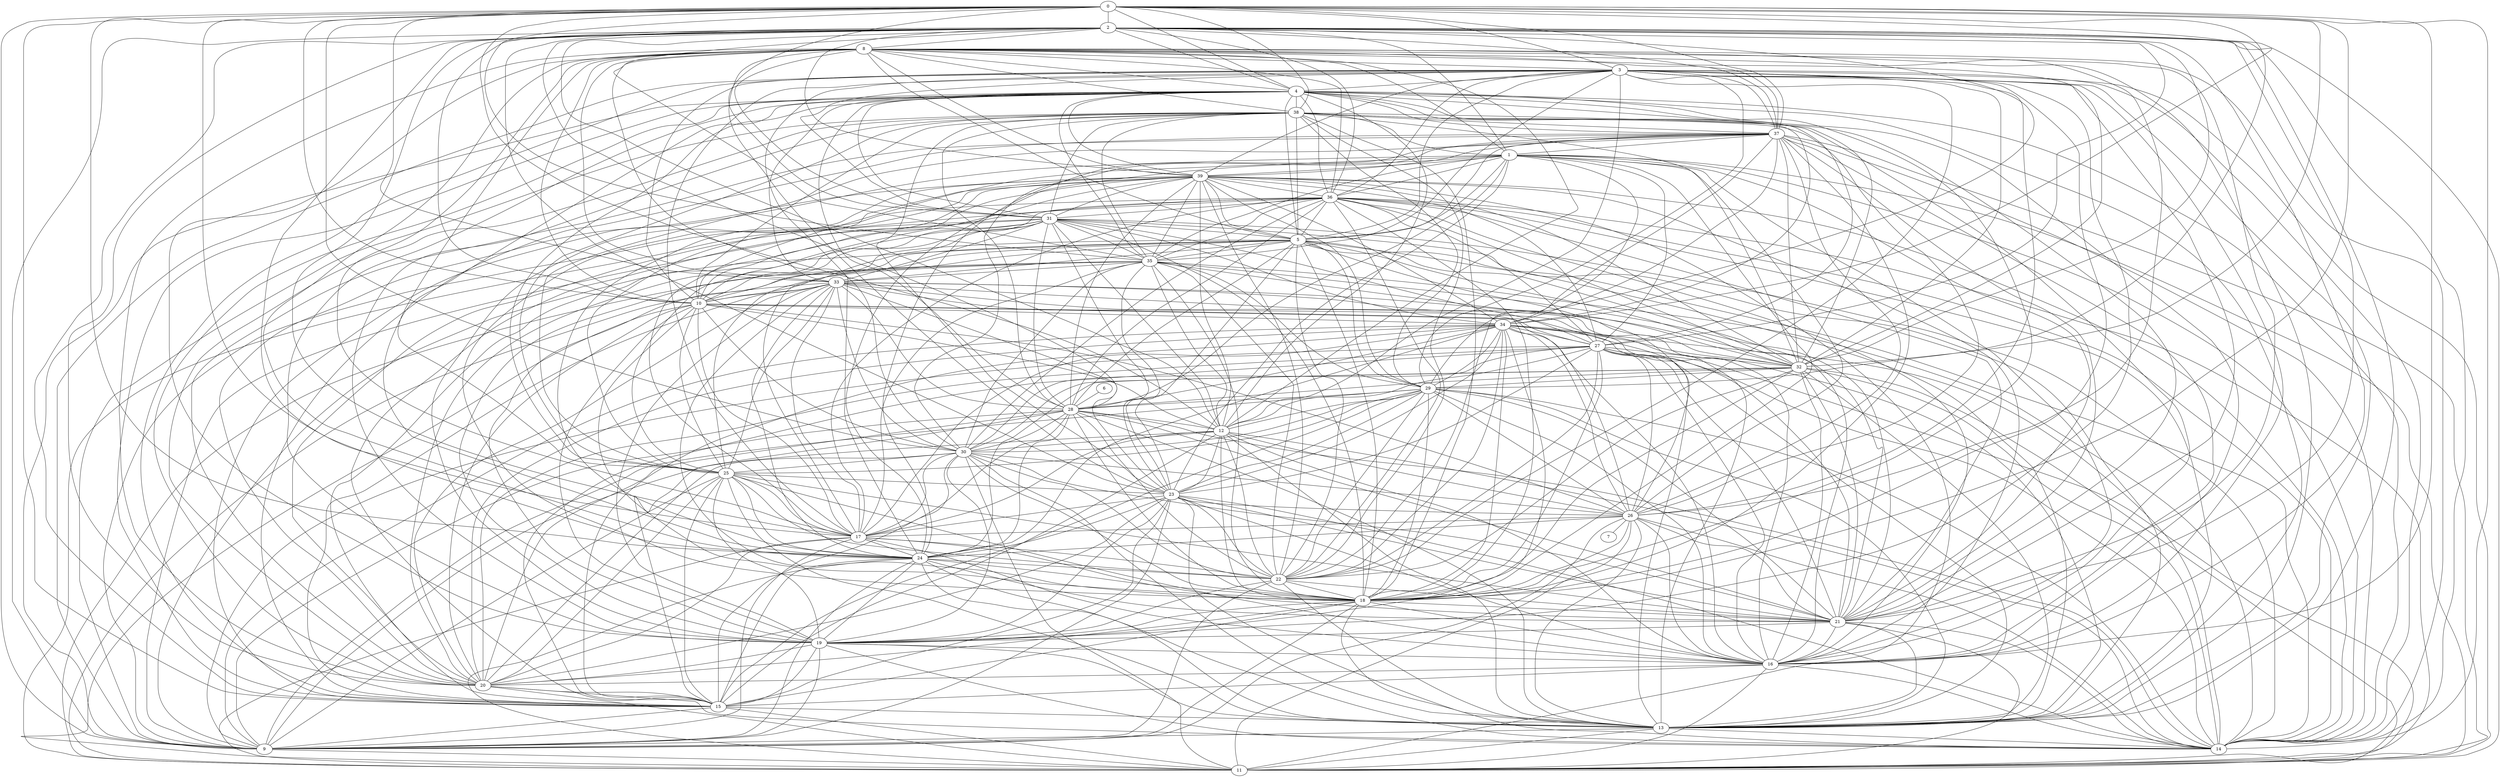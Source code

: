 graph G {
0;
1;
2;
3;
4;
5;
6;
7;
8;
9;
10;
11;
12;
13;
14;
15;
16;
17;
18;
19;
20;
21;
22;
23;
24;
25;
26;
27;
28;
29;
30;
31;
32;
33;
34;
35;
36;
37;
38;
39;
16--1 ;
21--35 ;
0--3 ;
6--28 ;
29--3 ;
4--31 ;
39--35 ;
16--36 ;
19--3 ;
29--39 ;
9--11 ;
25--15 ;
39--28 ;
29--26 ;
0--10 ;
11--39 ;
29--2 ;
25--22 ;
8--38 ;
2--16 ;
5--26 ;
30--11 ;
20--38 ;
26--17 ;
26--7 ;
0--37 ;
21--22 ;
30--8 ;
18--10 ;
25--37 ;
28--38 ;
35--30 ;
25--29 ;
1--35 ;
3--32 ;
31--27 ;
27--1 ;
12--30 ;
29--21 ;
4--24 ;
20--4 ;
20--30 ;
31--8 ;
26--34 ;
3--10 ;
3--36 ;
16--20 ;
23--26 ;
36--22 ;
10--39 ;
16--5 ;
35--31 ;
37--20 ;
0--2 ;
11--32 ;
28--17 ;
4--37 ;
21--23 ;
18--30 ;
29--22 ;
13--2 ;
1--28 ;
5--38 ;
29--34 ;
26--13 ;
28--36 ;
31--11 ;
3--24 ;
2--35 ;
0--17 ;
30--36 ;
3--5 ;
13--21 ;
19--24 ;
21--25 ;
5--39 ;
39--18 ;
17--11 ;
39--32 ;
11--3 ;
17--30 ;
27--16 ;
35--14 ;
16--17 ;
35--18 ;
20--34 ;
38--21 ;
4--2 ;
20--17 ;
35--4 ;
10--34 ;
15--16 ;
3--9 ;
36--9 ;
39--14 ;
20--39 ;
2--12 ;
3--14 ;
21--36 ;
21--8 ;
3--21 ;
26--37 ;
34--21 ;
13--11 ;
19--34 ;
19--16 ;
8--5 ;
23--9 ;
17--31 ;
0--12 ;
8--39 ;
26--27 ;
0--33 ;
15--31 ;
16--12 ;
13--30 ;
28--33 ;
26--3 ;
9--17 ;
13--14 ;
4--27 ;
23--38 ;
19--33 ;
34--23 ;
9--34 ;
16--4 ;
38--9 ;
19--5 ;
38--1 ;
36--20 ;
30--19 ;
3--16 ;
0--31 ;
38--0 ;
14--29 ;
24--21 ;
25--39 ;
8--14 ;
22--23 ;
39--22 ;
19--10 ;
13--25 ;
36--5 ;
28--12 ;
4--13 ;
12--35 ;
33--25 ;
13--22 ;
38--35 ;
4--15 ;
20--10 ;
5--25 ;
14--12 ;
21--17 ;
21--32 ;
3--31 ;
28--15 ;
3--39 ;
20--15 ;
33--32 ;
14--28 ;
20--18 ;
23--17 ;
24--15 ;
22--28 ;
18--31 ;
33--24 ;
0--35 ;
35--36 ;
13--23 ;
8--33 ;
8--20 ;
16--29 ;
31--12 ;
22--37 ;
3--35 ;
4--19 ;
30--25 ;
5--37 ;
25--20 ;
36--11 ;
12--17 ;
2--8 ;
33--15 ;
13--31 ;
26--12 ;
28--31 ;
2--28 ;
29--35 ;
36--4 ;
20--23 ;
21--33 ;
15--3 ;
22--5 ;
11--26 ;
4--0 ;
37--14 ;
32--5 ;
26--33 ;
4--28 ;
10--36 ;
25--23 ;
34--27 ;
24--14 ;
21--14 ;
14--1 ;
9--0 ;
23--15 ;
34--16 ;
26--30 ;
37--3 ;
11--16 ;
32--37 ;
24--32 ;
15--11 ;
5--33 ;
14--31 ;
8--3 ;
4--38 ;
17--8 ;
28--32 ;
18--29 ;
10--35 ;
21--16 ;
3--4 ;
25--8 ;
31--39 ;
36--2 ;
15--29 ;
12--13 ;
14--36 ;
26--14 ;
39--34 ;
15--12 ;
36--17 ;
1--15 ;
15--19 ;
14--19 ;
16--14 ;
17--24 ;
38--26 ;
32--35 ;
9--29 ;
19--22 ;
12--29 ;
5--35 ;
25--16 ;
31--38 ;
13--9 ;
2--9 ;
16--0 ;
33--18 ;
5--14 ;
22--35 ;
18--26 ;
30--22 ;
34--4 ;
5--10 ;
2--21 ;
30--27 ;
21--1 ;
21--26 ;
13--27 ;
11--37 ;
39--16 ;
34--17 ;
12--3 ;
32--8 ;
1--39 ;
26--9 ;
31--34 ;
8--10 ;
12--8 ;
37--1 ;
37--39 ;
37--18 ;
33--13 ;
26--10 ;
1--8 ;
1--23 ;
4--33 ;
24--23 ;
20--14 ;
18--32 ;
4--32 ;
0--30 ;
17--33 ;
19--8 ;
37--8 ;
12--9 ;
10--25 ;
18--3 ;
9--28 ;
0--34 ;
14--32 ;
1--34 ;
18--5 ;
16--18 ;
23--8 ;
16--33 ;
23--31 ;
0--15 ;
8--26 ;
10--2 ;
24--11 ;
24--13 ;
21--19 ;
39--19 ;
12--4 ;
22--17 ;
17--39 ;
30--32 ;
0--29 ;
24--39 ;
36--1 ;
21--28 ;
24--26 ;
32--16 ;
30--28 ;
33--20 ;
16--26 ;
32--29 ;
12--23 ;
18--38 ;
19--9 ;
8--13 ;
24--37 ;
2--14 ;
22--27 ;
28--20 ;
35--33 ;
8--24 ;
28--24 ;
31--9 ;
4--8 ;
5--28 ;
23--2 ;
23--14 ;
15--18 ;
17--2 ;
20--11 ;
5--20 ;
34--18 ;
32--34 ;
8--36 ;
19--38 ;
29--13 ;
15--36 ;
2--20 ;
37--34 ;
28--13 ;
24--0 ;
23--27 ;
19--35 ;
34--22 ;
28--34 ;
1--26 ;
21--11 ;
32--36 ;
29--28 ;
27--21 ;
16--37 ;
18--12 ;
37--21 ;
14--18 ;
18--21 ;
25--38 ;
18--1 ;
39--27 ;
18--36 ;
5--4 ;
1--2 ;
29--38 ;
30--29 ;
5--23 ;
22--3 ;
30--21 ;
10--30 ;
9--18 ;
29--5 ;
1--24 ;
17--35 ;
32--38 ;
18--28 ;
35--23 ;
5--1 ;
12--39 ;
25--19 ;
34--14 ;
17--3 ;
11--1 ;
34--13 ;
24--22 ;
36--31 ;
13--3 ;
19--13 ;
39--2 ;
31--25 ;
0--14 ;
18--24 ;
18--4 ;
25--4 ;
15--13 ;
10--13 ;
9--22 ;
10--1 ;
27--14 ;
19--18 ;
39--36 ;
2--24 ;
23--19 ;
16--38 ;
39--4 ;
34--15 ;
14--4 ;
11--35 ;
9--4 ;
18--27 ;
17--10 ;
15--2 ;
33--31 ;
31--5 ;
24--34 ;
15--30 ;
23--16 ;
38--37 ;
23--29 ;
10--12 ;
9--5 ;
22--12 ;
32--13 ;
9--15 ;
24--25 ;
9--27 ;
33--23 ;
13--36 ;
2--27 ;
30--37 ;
12--27 ;
13--5 ;
9--24 ;
20--19 ;
33--30 ;
22--18 ;
27--36 ;
27--32 ;
10--31 ;
18--0 ;
37--15 ;
32--22 ;
10--38 ;
20--27 ;
22--38 ;
25--17 ;
2--32 ;
25--9 ;
2--37 ;
32--0 ;
27--15 ;
33--10 ;
11--27 ;
27--10 ;
11--2 ;
11--10 ;
11--33 ;
}
